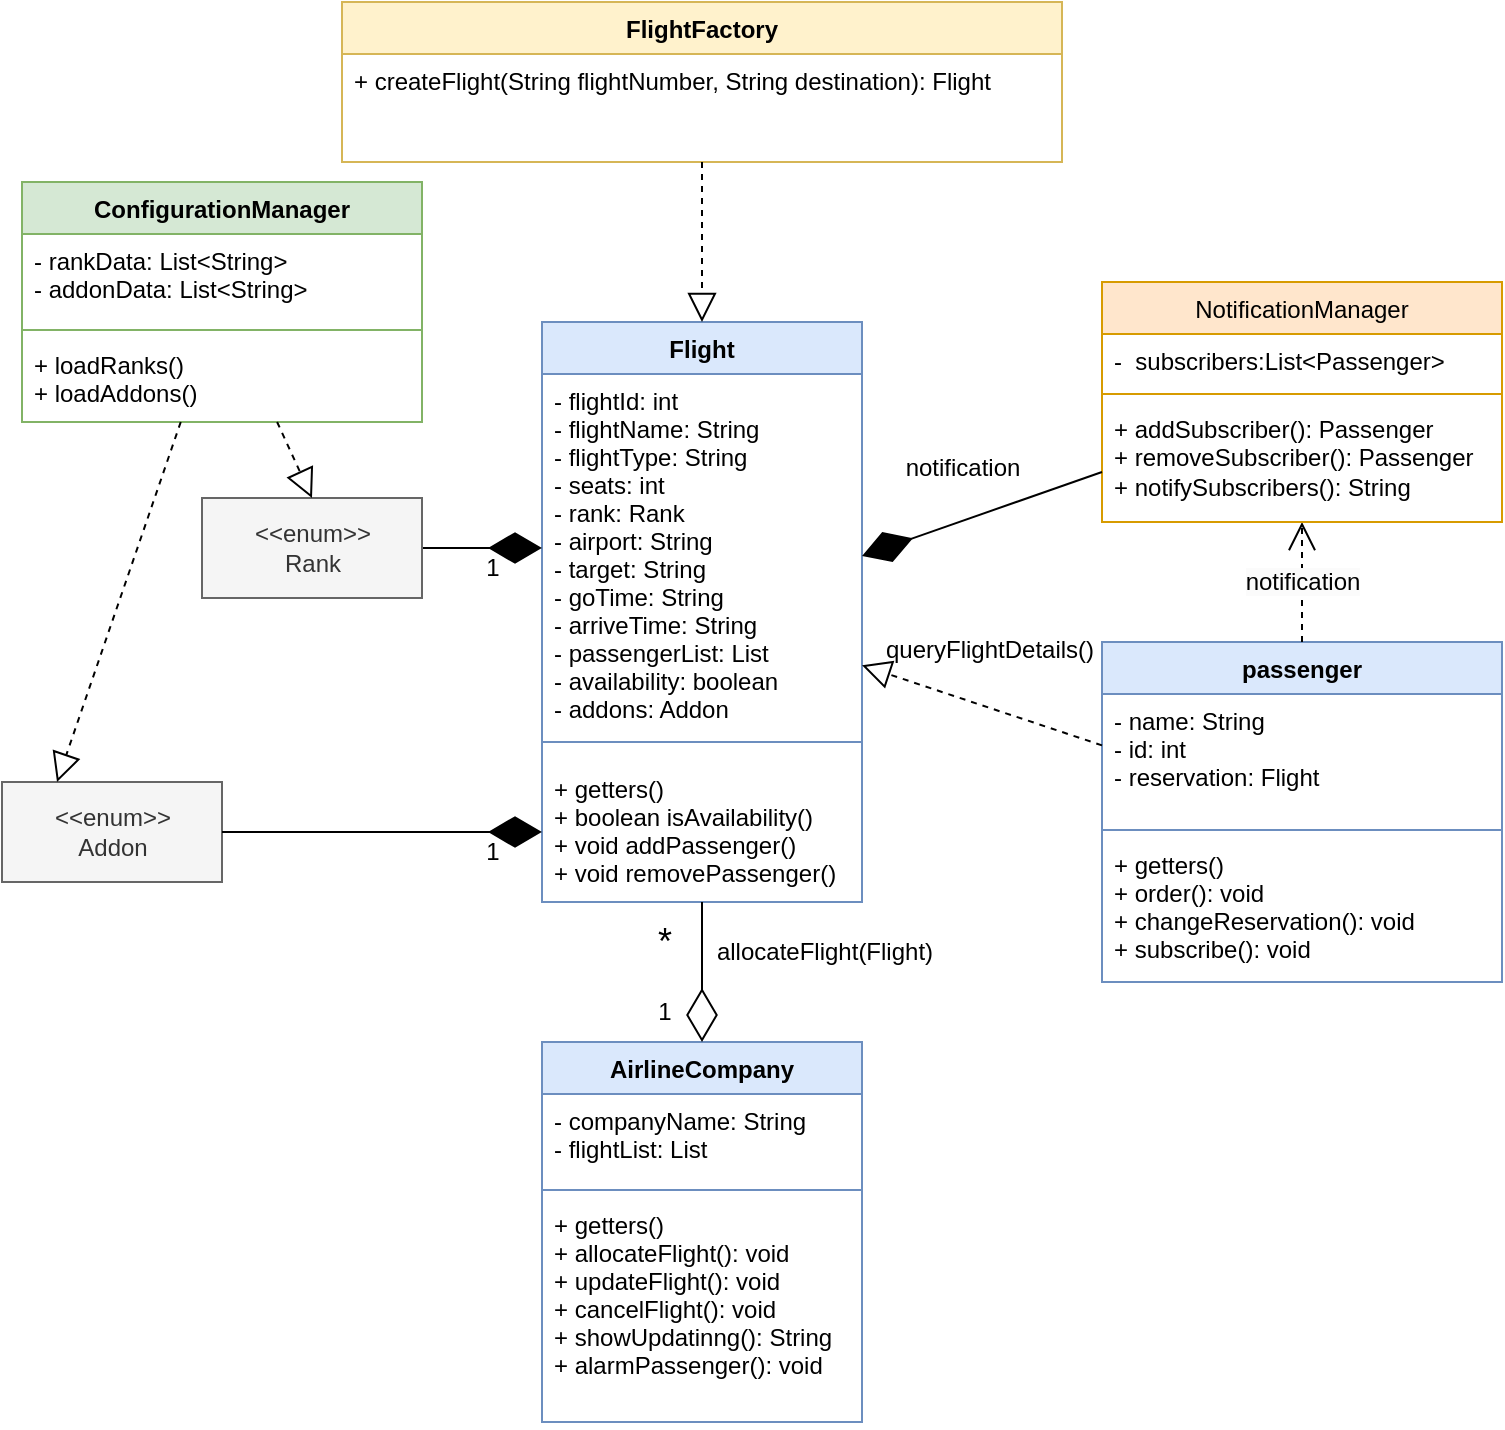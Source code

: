<mxfile version="25.0.3">
  <diagram name="Page-1" id="W7Ava7mY3ilEy3Gwv3Um">
    <mxGraphModel dx="1426" dy="789" grid="1" gridSize="10" guides="1" tooltips="1" connect="1" arrows="1" fold="1" page="1" pageScale="1" pageWidth="827" pageHeight="1169" math="0" shadow="0">
      <root>
        <mxCell id="0" />
        <mxCell id="1" parent="0" />
        <mxCell id="rv_dXC7rwFdCXqUK-G93-1" value="Flight" style="swimlane;fontStyle=1;align=center;verticalAlign=top;childLayout=stackLayout;horizontal=1;startSize=26;horizontalStack=0;resizeParent=1;resizeParentMax=0;resizeLast=0;collapsible=1;marginBottom=0;fillColor=#dae8fc;strokeColor=#6c8ebf;" parent="1" vertex="1">
          <mxGeometry x="280" y="240" width="160" height="290" as="geometry">
            <mxRectangle x="300" y="310" width="100" height="30" as="alternateBounds" />
          </mxGeometry>
        </mxCell>
        <mxCell id="rv_dXC7rwFdCXqUK-G93-2" value="- flightId: int&#xa;- flightName: String&#xa;- flightType: String&#xa;- seats: int&#xa;- rank: Rank&#xa;- airport: String&#xa;- target: String&#xa;- goTime: String&#xa;- arriveTime: String&#xa;- passengerList: List&#xa;- availability: boolean&#xa;- addons: Addon" style="text;strokeColor=none;fillColor=none;align=left;verticalAlign=top;spacingLeft=4;spacingRight=4;overflow=hidden;rotatable=0;points=[[0,0.5],[1,0.5]];portConstraint=eastwest;" parent="rv_dXC7rwFdCXqUK-G93-1" vertex="1">
          <mxGeometry y="26" width="160" height="174" as="geometry" />
        </mxCell>
        <mxCell id="rv_dXC7rwFdCXqUK-G93-3" value="" style="line;strokeWidth=1;fillColor=none;align=left;verticalAlign=middle;spacingTop=-1;spacingLeft=3;spacingRight=3;rotatable=0;labelPosition=right;points=[];portConstraint=eastwest;strokeColor=inherit;" parent="rv_dXC7rwFdCXqUK-G93-1" vertex="1">
          <mxGeometry y="200" width="160" height="20" as="geometry" />
        </mxCell>
        <mxCell id="rv_dXC7rwFdCXqUK-G93-4" value="+ getters()&#xa;+ boolean isAvailability()&#xa;+ void addPassenger()&#xa;+ void removePassenger()" style="text;strokeColor=none;fillColor=none;align=left;verticalAlign=top;spacingLeft=4;spacingRight=4;overflow=hidden;rotatable=0;points=[[0,0.5],[1,0.5]];portConstraint=eastwest;" parent="rv_dXC7rwFdCXqUK-G93-1" vertex="1">
          <mxGeometry y="220" width="160" height="70" as="geometry" />
        </mxCell>
        <mxCell id="rv_dXC7rwFdCXqUK-G93-5" value="" style="endArrow=diamondThin;endFill=1;endSize=24;html=1;rounded=0;entryX=0;entryY=0.5;entryDx=0;entryDy=0;exitX=1;exitY=0.5;exitDx=0;exitDy=0;" parent="1" source="rv_dXC7rwFdCXqUK-G93-11" target="rv_dXC7rwFdCXqUK-G93-2" edge="1">
          <mxGeometry width="160" relative="1" as="geometry">
            <mxPoint x="169" y="294.097" as="sourcePoint" />
            <mxPoint x="414" y="260" as="targetPoint" />
          </mxGeometry>
        </mxCell>
        <mxCell id="rv_dXC7rwFdCXqUK-G93-6" value="1" style="text;html=1;align=center;verticalAlign=middle;resizable=0;points=[];autosize=1;strokeColor=none;fillColor=none;" parent="1" vertex="1">
          <mxGeometry x="240" y="490" width="30" height="30" as="geometry" />
        </mxCell>
        <mxCell id="rv_dXC7rwFdCXqUK-G93-7" value="AirlineCompany" style="swimlane;fontStyle=1;align=center;verticalAlign=top;childLayout=stackLayout;horizontal=1;startSize=26;horizontalStack=0;resizeParent=1;resizeParentMax=0;resizeLast=0;collapsible=1;marginBottom=0;fillColor=#dae8fc;strokeColor=#6c8ebf;" parent="1" vertex="1">
          <mxGeometry x="280" y="600" width="160" height="190" as="geometry" />
        </mxCell>
        <mxCell id="rv_dXC7rwFdCXqUK-G93-8" value="- companyName: String&#xa;- flightList: List" style="text;strokeColor=none;fillColor=none;align=left;verticalAlign=top;spacingLeft=4;spacingRight=4;overflow=hidden;rotatable=0;points=[[0,0.5],[1,0.5]];portConstraint=eastwest;" parent="rv_dXC7rwFdCXqUK-G93-7" vertex="1">
          <mxGeometry y="26" width="160" height="44" as="geometry" />
        </mxCell>
        <mxCell id="rv_dXC7rwFdCXqUK-G93-9" value="" style="line;strokeWidth=1;fillColor=none;align=left;verticalAlign=middle;spacingTop=-1;spacingLeft=3;spacingRight=3;rotatable=0;labelPosition=right;points=[];portConstraint=eastwest;strokeColor=inherit;" parent="rv_dXC7rwFdCXqUK-G93-7" vertex="1">
          <mxGeometry y="70" width="160" height="8" as="geometry" />
        </mxCell>
        <mxCell id="rv_dXC7rwFdCXqUK-G93-10" value="+ getters()&#xa;+ allocateFlight(): void&#xa;+ updateFlight(): void&#xa;+ cancelFlight(): void&#xa;+ showUpdatinng(): String&#xa;+ alarmPassenger(): void" style="text;strokeColor=none;fillColor=none;align=left;verticalAlign=top;spacingLeft=4;spacingRight=4;overflow=hidden;rotatable=0;points=[[0,0.5],[1,0.5]];portConstraint=eastwest;" parent="rv_dXC7rwFdCXqUK-G93-7" vertex="1">
          <mxGeometry y="78" width="160" height="112" as="geometry" />
        </mxCell>
        <mxCell id="rv_dXC7rwFdCXqUK-G93-11" value="&amp;lt;&amp;lt;enum&amp;gt;&amp;gt;&lt;br&gt;Rank" style="html=1;fillColor=#f5f5f5;fontColor=#333333;strokeColor=#666666;" parent="1" vertex="1">
          <mxGeometry x="110" y="328" width="110" height="50" as="geometry" />
        </mxCell>
        <mxCell id="rv_dXC7rwFdCXqUK-G93-13" value="&lt;span style=&quot;text-align: left;&quot;&gt;allocateFlight&lt;/span&gt;(Flight)" style="text;html=1;align=center;verticalAlign=middle;resizable=0;points=[];autosize=1;strokeColor=none;fillColor=none;" parent="1" vertex="1">
          <mxGeometry x="356" y="540" width="130" height="30" as="geometry" />
        </mxCell>
        <mxCell id="rv_dXC7rwFdCXqUK-G93-14" value="&lt;font style=&quot;font-size: 18px;&quot;&gt;*&lt;/font&gt;" style="text;html=1;align=center;verticalAlign=middle;resizable=0;points=[];autosize=1;strokeColor=none;fillColor=none;" parent="1" vertex="1">
          <mxGeometry x="326" y="530" width="30" height="40" as="geometry" />
        </mxCell>
        <mxCell id="rv_dXC7rwFdCXqUK-G93-15" value="1" style="text;html=1;align=center;verticalAlign=middle;resizable=0;points=[];autosize=1;strokeColor=none;fillColor=none;" parent="1" vertex="1">
          <mxGeometry x="326" y="570" width="30" height="30" as="geometry" />
        </mxCell>
        <mxCell id="rv_dXC7rwFdCXqUK-G93-16" value="passenger" style="swimlane;fontStyle=1;align=center;verticalAlign=top;childLayout=stackLayout;horizontal=1;startSize=26;horizontalStack=0;resizeParent=1;resizeParentMax=0;resizeLast=0;collapsible=1;marginBottom=0;fontSize=12;fillColor=#dae8fc;strokeColor=#6c8ebf;" parent="1" vertex="1">
          <mxGeometry x="560" y="400" width="200" height="170" as="geometry" />
        </mxCell>
        <mxCell id="rv_dXC7rwFdCXqUK-G93-17" value="- name: String&#xa;- id: int&#xa;- reservation: Flight" style="text;strokeColor=none;fillColor=none;align=left;verticalAlign=top;spacingLeft=4;spacingRight=4;overflow=hidden;rotatable=0;points=[[0,0.5],[1,0.5]];portConstraint=eastwest;fontSize=12;" parent="rv_dXC7rwFdCXqUK-G93-16" vertex="1">
          <mxGeometry y="26" width="200" height="64" as="geometry" />
        </mxCell>
        <mxCell id="rv_dXC7rwFdCXqUK-G93-18" value="" style="line;strokeWidth=1;fillColor=none;align=left;verticalAlign=middle;spacingTop=-1;spacingLeft=3;spacingRight=3;rotatable=0;labelPosition=right;points=[];portConstraint=eastwest;strokeColor=inherit;fontSize=18;" parent="rv_dXC7rwFdCXqUK-G93-16" vertex="1">
          <mxGeometry y="90" width="200" height="8" as="geometry" />
        </mxCell>
        <mxCell id="rv_dXC7rwFdCXqUK-G93-19" value="+ getters()&#xa;+ order(): void&#xa;+ changeReservation(): void&#xa;+ subscribe(): void" style="text;strokeColor=none;fillColor=none;align=left;verticalAlign=top;spacingLeft=4;spacingRight=4;overflow=hidden;rotatable=0;points=[[0,0.5],[1,0.5]];portConstraint=eastwest;fontSize=12;" parent="rv_dXC7rwFdCXqUK-G93-16" vertex="1">
          <mxGeometry y="98" width="200" height="72" as="geometry" />
        </mxCell>
        <mxCell id="rv_dXC7rwFdCXqUK-G93-20" value="&lt;span style=&quot;background-color: rgb(251, 251, 251);&quot;&gt;notification&lt;/span&gt;" style="endArrow=open;endSize=12;dashed=1;html=1;rounded=0;fontSize=12;exitX=0.5;exitY=0;exitDx=0;exitDy=0;entryX=0.5;entryY=1;entryDx=0;entryDy=0;entryPerimeter=0;" parent="1" source="rv_dXC7rwFdCXqUK-G93-16" target="rv_dXC7rwFdCXqUK-G93-31" edge="1">
          <mxGeometry width="160" relative="1" as="geometry">
            <mxPoint x="560" y="292.58" as="sourcePoint" />
            <mxPoint x="470" y="310" as="targetPoint" />
          </mxGeometry>
        </mxCell>
        <mxCell id="rv_dXC7rwFdCXqUK-G93-21" value="&amp;lt;&amp;lt;enum&amp;gt;&amp;gt;&lt;br&gt;Addon" style="html=1;fillColor=#f5f5f5;fontColor=#333333;strokeColor=#666666;" parent="1" vertex="1">
          <mxGeometry x="10" y="470" width="110" height="50" as="geometry" />
        </mxCell>
        <mxCell id="rv_dXC7rwFdCXqUK-G93-22" value="" style="endArrow=diamondThin;endFill=1;endSize=24;html=1;rounded=0;entryX=0;entryY=0.5;entryDx=0;entryDy=0;exitX=1;exitY=0.5;exitDx=0;exitDy=0;" parent="1" source="rv_dXC7rwFdCXqUK-G93-21" target="rv_dXC7rwFdCXqUK-G93-4" edge="1">
          <mxGeometry width="160" relative="1" as="geometry">
            <mxPoint x="179" y="304.097" as="sourcePoint" />
            <mxPoint x="264" y="313" as="targetPoint" />
          </mxGeometry>
        </mxCell>
        <mxCell id="rv_dXC7rwFdCXqUK-G93-23" value="1" style="text;html=1;align=center;verticalAlign=middle;resizable=0;points=[];autosize=1;strokeColor=none;fillColor=none;" parent="1" vertex="1">
          <mxGeometry x="240" y="348" width="30" height="30" as="geometry" />
        </mxCell>
        <mxCell id="rv_dXC7rwFdCXqUK-G93-28" value="&lt;span style=&quot;font-weight: 400;&quot;&gt;NotificationManager&lt;/span&gt;" style="swimlane;fontStyle=1;align=center;verticalAlign=top;childLayout=stackLayout;horizontal=1;startSize=26;horizontalStack=0;resizeParent=1;resizeParentMax=0;resizeLast=0;collapsible=1;marginBottom=0;whiteSpace=wrap;html=1;fillColor=#ffe6cc;strokeColor=#d79b00;" parent="1" vertex="1">
          <mxGeometry x="560" y="220" width="200" height="120" as="geometry" />
        </mxCell>
        <mxCell id="rv_dXC7rwFdCXqUK-G93-29" value="-&amp;nbsp; subscribers:List&amp;lt;Passenger&amp;gt;" style="text;strokeColor=none;fillColor=none;align=left;verticalAlign=top;spacingLeft=4;spacingRight=4;overflow=hidden;rotatable=0;points=[[0,0.5],[1,0.5]];portConstraint=eastwest;whiteSpace=wrap;html=1;" parent="rv_dXC7rwFdCXqUK-G93-28" vertex="1">
          <mxGeometry y="26" width="200" height="26" as="geometry" />
        </mxCell>
        <mxCell id="rv_dXC7rwFdCXqUK-G93-30" value="" style="line;strokeWidth=1;fillColor=none;align=left;verticalAlign=middle;spacingTop=-1;spacingLeft=3;spacingRight=3;rotatable=0;labelPosition=right;points=[];portConstraint=eastwest;strokeColor=inherit;" parent="rv_dXC7rwFdCXqUK-G93-28" vertex="1">
          <mxGeometry y="52" width="200" height="8" as="geometry" />
        </mxCell>
        <mxCell id="rv_dXC7rwFdCXqUK-G93-31" value="+ addSubscriber(): Passenger&lt;div&gt;+&amp;nbsp;removeSubscriber():&amp;nbsp;&lt;span style=&quot;background-color: initial;&quot;&gt;Passenger&lt;/span&gt;&lt;/div&gt;&lt;div&gt;&lt;span style=&quot;background-color: initial;&quot;&gt;+&amp;nbsp;&lt;/span&gt;&lt;span style=&quot;background-color: initial;&quot;&gt;notifySubscribers():&amp;nbsp;&lt;/span&gt;&lt;span style=&quot;background-color: initial;&quot;&gt;String&lt;/span&gt;&lt;/div&gt;" style="text;strokeColor=none;fillColor=none;align=left;verticalAlign=top;spacingLeft=4;spacingRight=4;overflow=hidden;rotatable=0;points=[[0,0.5],[1,0.5]];portConstraint=eastwest;whiteSpace=wrap;html=1;" parent="rv_dXC7rwFdCXqUK-G93-28" vertex="1">
          <mxGeometry y="60" width="200" height="60" as="geometry" />
        </mxCell>
        <mxCell id="rv_dXC7rwFdCXqUK-G93-32" value="" style="endArrow=diamondThin;endFill=1;endSize=24;html=1;rounded=0;" parent="1" source="rv_dXC7rwFdCXqUK-G93-28" target="rv_dXC7rwFdCXqUK-G93-1" edge="1">
          <mxGeometry width="160" relative="1" as="geometry">
            <mxPoint x="330" y="410" as="sourcePoint" />
            <mxPoint x="490" y="410" as="targetPoint" />
          </mxGeometry>
        </mxCell>
        <mxCell id="rv_dXC7rwFdCXqUK-G93-33" value="notification" style="text;html=1;align=center;verticalAlign=middle;resizable=0;points=[];autosize=1;strokeColor=none;fillColor=none;" parent="1" vertex="1">
          <mxGeometry x="450" y="298" width="80" height="30" as="geometry" />
        </mxCell>
        <mxCell id="rv_dXC7rwFdCXqUK-G93-34" value="FlightFactory" style="swimlane;fontStyle=1;align=center;verticalAlign=top;childLayout=stackLayout;horizontal=1;startSize=26;horizontalStack=0;resizeParent=1;resizeParentMax=0;resizeLast=0;collapsible=1;marginBottom=0;fontSize=12;fillColor=#fff2cc;strokeColor=#d6b656;" parent="1" vertex="1">
          <mxGeometry x="180" y="80" width="360" height="80" as="geometry" />
        </mxCell>
        <mxCell id="rv_dXC7rwFdCXqUK-G93-37" value="+ createFlight(String flightNumber, String destination): Flight" style="text;strokeColor=none;fillColor=none;align=left;verticalAlign=top;spacingLeft=4;spacingRight=4;overflow=hidden;rotatable=0;points=[[0,0.5],[1,0.5]];portConstraint=eastwest;fontSize=12;" parent="rv_dXC7rwFdCXqUK-G93-34" vertex="1">
          <mxGeometry y="26" width="360" height="54" as="geometry" />
        </mxCell>
        <mxCell id="rv_dXC7rwFdCXqUK-G93-38" value="" style="endArrow=block;dashed=1;endFill=0;endSize=12;html=1;rounded=0;exitX=0.5;exitY=1;exitDx=0;exitDy=0;entryX=0.5;entryY=0;entryDx=0;entryDy=0;exitPerimeter=0;" parent="1" source="rv_dXC7rwFdCXqUK-G93-37" target="rv_dXC7rwFdCXqUK-G93-1" edge="1">
          <mxGeometry width="160" relative="1" as="geometry">
            <mxPoint x="330" y="260" as="sourcePoint" />
            <mxPoint x="490" y="260" as="targetPoint" />
          </mxGeometry>
        </mxCell>
        <mxCell id="rv_dXC7rwFdCXqUK-G93-39" value="" style="endArrow=diamondThin;endFill=0;endSize=24;html=1;rounded=0;entryX=0.5;entryY=0;entryDx=0;entryDy=0;" parent="1" source="rv_dXC7rwFdCXqUK-G93-1" target="rv_dXC7rwFdCXqUK-G93-7" edge="1">
          <mxGeometry width="160" relative="1" as="geometry">
            <mxPoint x="358" y="527" as="sourcePoint" />
            <mxPoint x="736" y="660" as="targetPoint" />
          </mxGeometry>
        </mxCell>
        <mxCell id="rv_dXC7rwFdCXqUK-G93-40" value="" style="endArrow=block;dashed=1;endFill=0;endSize=12;html=1;rounded=0;" parent="1" source="rv_dXC7rwFdCXqUK-G93-16" target="rv_dXC7rwFdCXqUK-G93-1" edge="1">
          <mxGeometry width="160" relative="1" as="geometry">
            <mxPoint x="330" y="460" as="sourcePoint" />
            <mxPoint x="490" y="460" as="targetPoint" />
          </mxGeometry>
        </mxCell>
        <mxCell id="rv_dXC7rwFdCXqUK-G93-41" value="queryFlightDetails()" style="text;whiteSpace=wrap;html=1;" parent="1" vertex="1">
          <mxGeometry x="450" y="390" width="120" height="30" as="geometry" />
        </mxCell>
        <mxCell id="rv_dXC7rwFdCXqUK-G93-42" value="ConfigurationManager" style="swimlane;fontStyle=1;align=center;verticalAlign=top;childLayout=stackLayout;horizontal=1;startSize=26;horizontalStack=0;resizeParent=1;resizeParentMax=0;resizeLast=0;collapsible=1;marginBottom=0;whiteSpace=wrap;html=1;fillColor=#d5e8d4;strokeColor=#82b366;" parent="1" vertex="1">
          <mxGeometry x="20" y="170" width="200" height="120" as="geometry" />
        </mxCell>
        <mxCell id="rv_dXC7rwFdCXqUK-G93-43" value="- rankData: List&amp;lt;String&amp;gt;&lt;div&gt;-&amp;nbsp;addonData: List&amp;lt;String&amp;gt;&lt;/div&gt;" style="text;strokeColor=none;fillColor=none;align=left;verticalAlign=top;spacingLeft=4;spacingRight=4;overflow=hidden;rotatable=0;points=[[0,0.5],[1,0.5]];portConstraint=eastwest;whiteSpace=wrap;html=1;" parent="rv_dXC7rwFdCXqUK-G93-42" vertex="1">
          <mxGeometry y="26" width="200" height="44" as="geometry" />
        </mxCell>
        <mxCell id="rv_dXC7rwFdCXqUK-G93-44" value="" style="line;strokeWidth=1;fillColor=none;align=left;verticalAlign=middle;spacingTop=-1;spacingLeft=3;spacingRight=3;rotatable=0;labelPosition=right;points=[];portConstraint=eastwest;strokeColor=inherit;" parent="rv_dXC7rwFdCXqUK-G93-42" vertex="1">
          <mxGeometry y="70" width="200" height="8" as="geometry" />
        </mxCell>
        <mxCell id="rv_dXC7rwFdCXqUK-G93-45" value="+ loadRanks()&lt;div&gt;+&amp;nbsp;&lt;span style=&quot;background-color: initial;&quot;&gt;loadAddons()&lt;/span&gt;&lt;/div&gt;" style="text;strokeColor=none;fillColor=none;align=left;verticalAlign=top;spacingLeft=4;spacingRight=4;overflow=hidden;rotatable=0;points=[[0,0.5],[1,0.5]];portConstraint=eastwest;whiteSpace=wrap;html=1;" parent="rv_dXC7rwFdCXqUK-G93-42" vertex="1">
          <mxGeometry y="78" width="200" height="42" as="geometry" />
        </mxCell>
        <mxCell id="rv_dXC7rwFdCXqUK-G93-46" value="" style="endArrow=block;dashed=1;endFill=0;endSize=12;html=1;rounded=0;entryX=0.25;entryY=0;entryDx=0;entryDy=0;" parent="1" source="rv_dXC7rwFdCXqUK-G93-42" target="rv_dXC7rwFdCXqUK-G93-21" edge="1">
          <mxGeometry width="160" relative="1" as="geometry">
            <mxPoint x="330" y="360" as="sourcePoint" />
            <mxPoint x="490" y="360" as="targetPoint" />
          </mxGeometry>
        </mxCell>
        <mxCell id="rv_dXC7rwFdCXqUK-G93-47" value="" style="endArrow=block;dashed=1;endFill=0;endSize=12;html=1;rounded=0;entryX=0.5;entryY=0;entryDx=0;entryDy=0;" parent="1" source="rv_dXC7rwFdCXqUK-G93-42" target="rv_dXC7rwFdCXqUK-G93-11" edge="1">
          <mxGeometry width="160" relative="1" as="geometry">
            <mxPoint x="330" y="360" as="sourcePoint" />
            <mxPoint x="490" y="360" as="targetPoint" />
          </mxGeometry>
        </mxCell>
      </root>
    </mxGraphModel>
  </diagram>
</mxfile>
